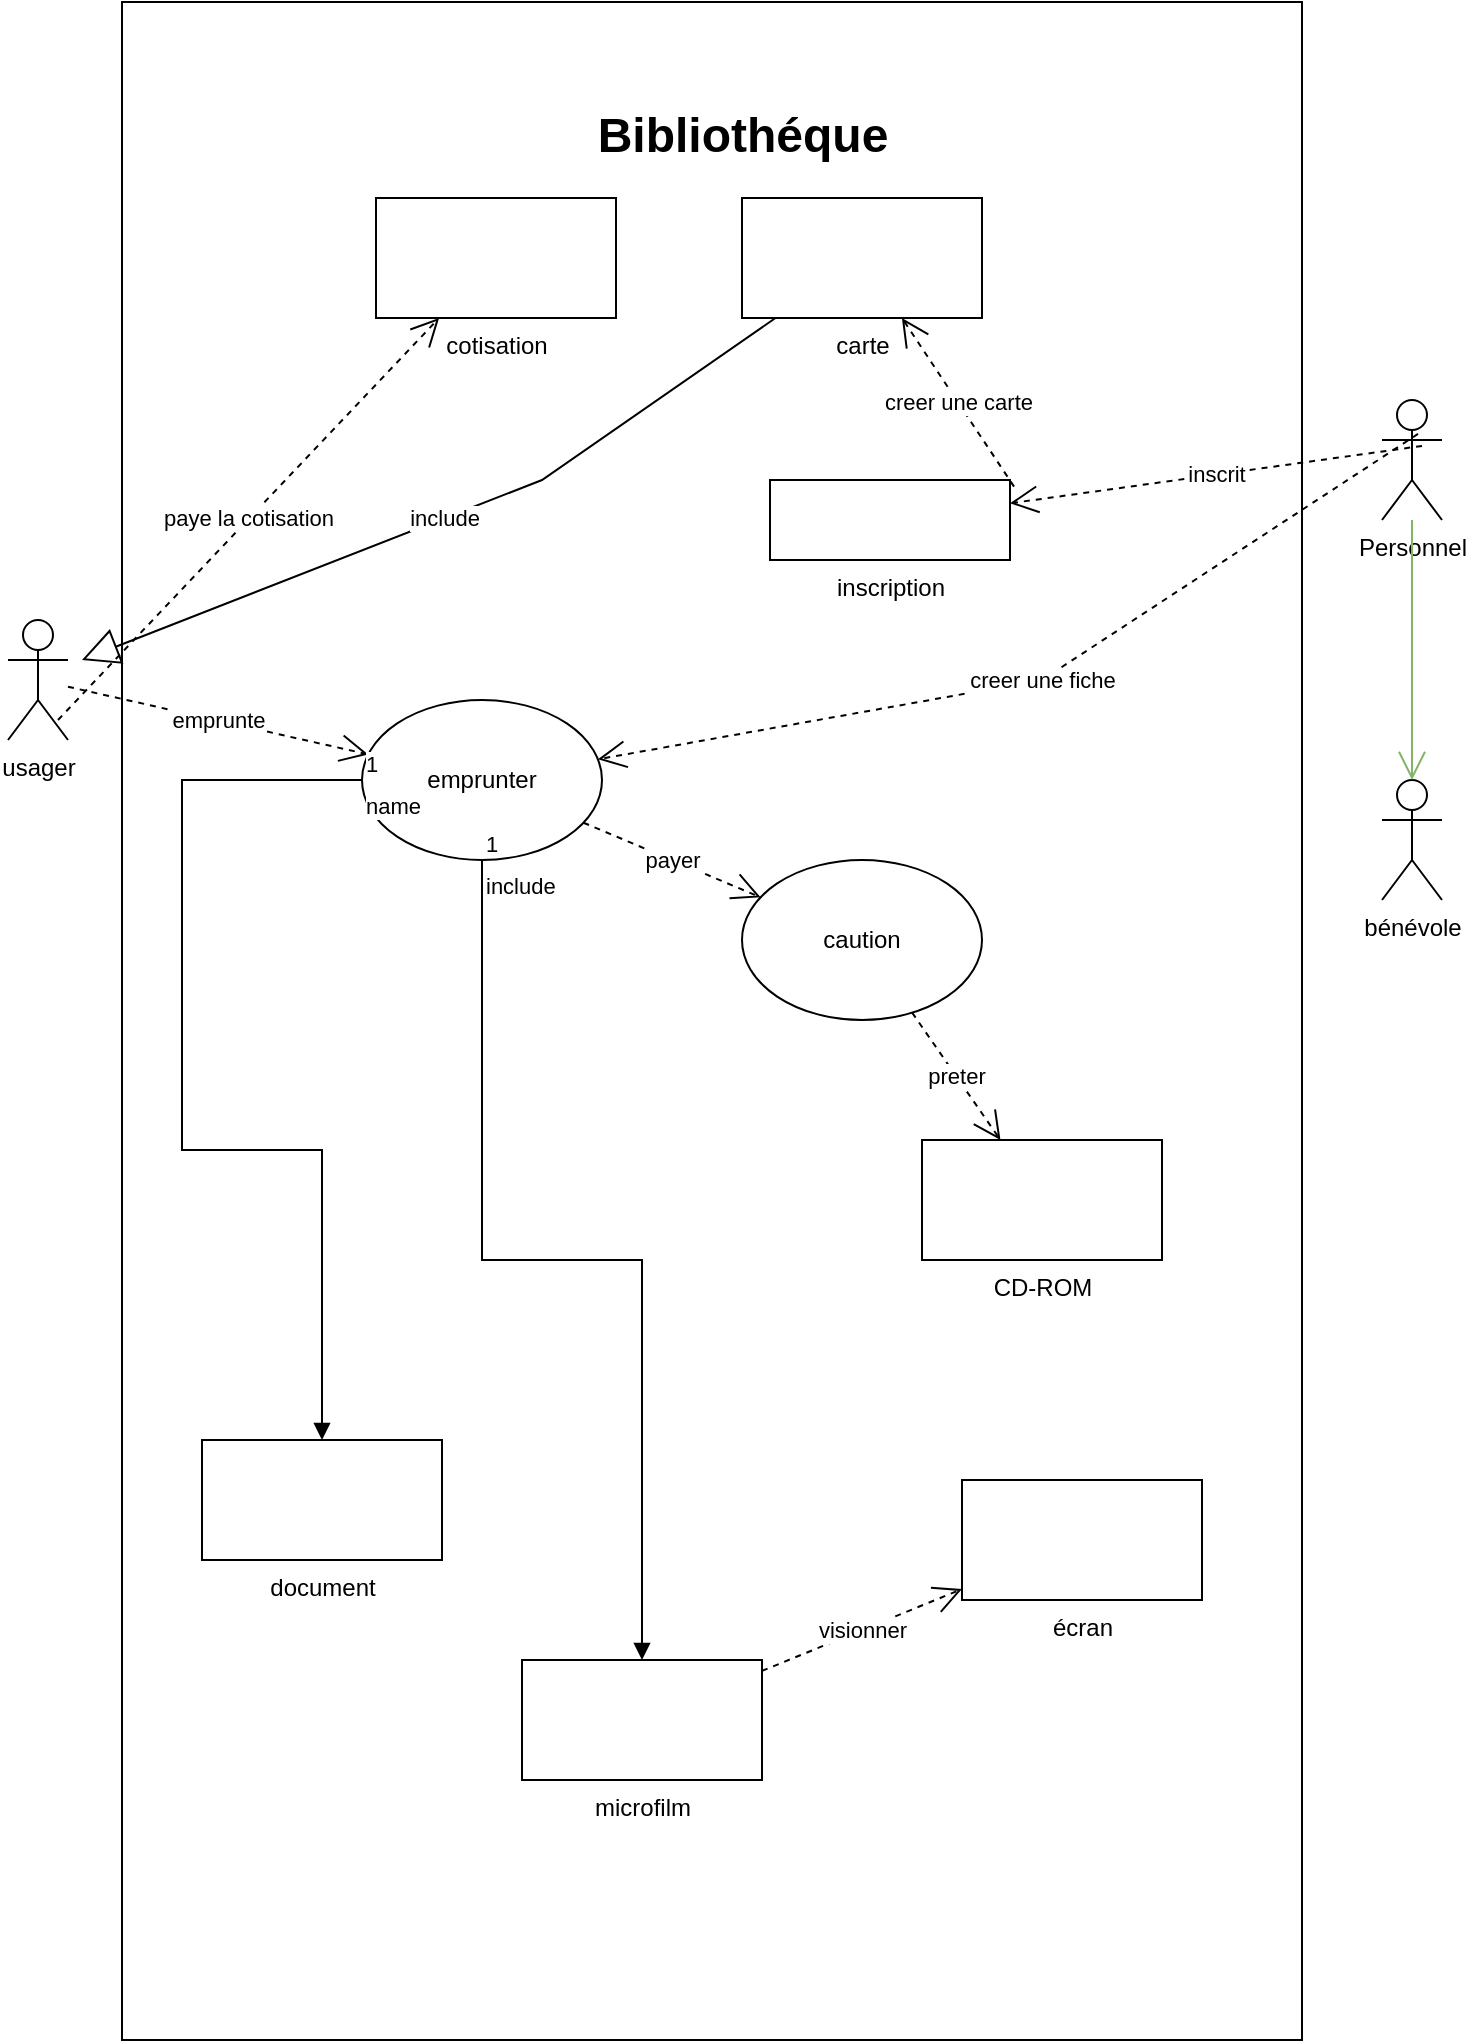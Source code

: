 <mxfile version="15.9.6" type="github">
  <diagram id="lQ0a94lmdzaRWGr032du" name="Page-1">
    <mxGraphModel dx="1350" dy="1942" grid="1" gridSize="10" guides="1" tooltips="1" connect="1" arrows="1" fold="1" page="1" pageScale="1" pageWidth="827" pageHeight="1169" math="0" shadow="0">
      <root>
        <mxCell id="0" />
        <mxCell id="1" parent="0" />
        <mxCell id="cyPY-RiiTBD_quAvL_1w-2" value="" style="rounded=0;whiteSpace=wrap;html=1;direction=south;" parent="1" vertex="1">
          <mxGeometry x="90" y="-1169" width="590" height="1019" as="geometry" />
        </mxCell>
        <mxCell id="cyPY-RiiTBD_quAvL_1w-3" value="&lt;font style=&quot;font-size: 24px&quot;&gt;&lt;b&gt;Bibliothéque&lt;/b&gt;&lt;/font&gt;" style="text;html=1;align=center;verticalAlign=middle;resizable=0;points=[];autosize=1;strokeColor=none;fillColor=none;" parent="1" vertex="1">
          <mxGeometry x="320" y="-1112" width="160" height="20" as="geometry" />
        </mxCell>
        <mxCell id="BAWyOKDqcm1cY8Z2Vvxt-1" value="usager" style="shape=umlActor;verticalLabelPosition=bottom;verticalAlign=top;html=1;outlineConnect=0;" parent="1" vertex="1">
          <mxGeometry x="33" y="-860" width="30" height="60" as="geometry" />
        </mxCell>
        <mxCell id="3aq6WHKHXTk7e97wV0Vl-1" value="Personnel" style="shape=umlActor;verticalLabelPosition=bottom;verticalAlign=top;html=1;" parent="1" vertex="1">
          <mxGeometry x="720" y="-970" width="30" height="60" as="geometry" />
        </mxCell>
        <mxCell id="3aq6WHKHXTk7e97wV0Vl-2" value="bénévole" style="shape=umlActor;verticalLabelPosition=bottom;verticalAlign=top;html=1;" parent="1" vertex="1">
          <mxGeometry x="720" y="-780" width="30" height="60" as="geometry" />
        </mxCell>
        <mxCell id="3aq6WHKHXTk7e97wV0Vl-13" value="inscription" style="verticalLabelPosition=bottom;verticalAlign=top;html=1;shape=mxgraph.basic.rect;fillColor2=none;strokeWidth=1;size=20;indent=5;shadow=0;" parent="1" vertex="1">
          <mxGeometry x="414" y="-930" width="120" height="40" as="geometry" />
        </mxCell>
        <mxCell id="3aq6WHKHXTk7e97wV0Vl-14" value="carte" style="verticalLabelPosition=bottom;verticalAlign=top;html=1;shape=mxgraph.basic.rect;fillColor2=none;strokeWidth=1;size=20;indent=5;shadow=0;" parent="1" vertex="1">
          <mxGeometry x="400" y="-1071" width="120" height="60" as="geometry" />
        </mxCell>
        <mxCell id="3aq6WHKHXTk7e97wV0Vl-15" value="cotisation" style="verticalLabelPosition=bottom;verticalAlign=top;html=1;shape=mxgraph.basic.rect;fillColor2=none;strokeWidth=1;size=20;indent=5;shadow=0;" parent="1" vertex="1">
          <mxGeometry x="217" y="-1071" width="120" height="60" as="geometry" />
        </mxCell>
        <mxCell id="3aq6WHKHXTk7e97wV0Vl-16" value="CD-ROM" style="verticalLabelPosition=bottom;verticalAlign=top;html=1;shape=mxgraph.basic.rect;fillColor2=none;strokeWidth=1;size=20;indent=5;shadow=0;" parent="1" vertex="1">
          <mxGeometry x="490" y="-600" width="120" height="60" as="geometry" />
        </mxCell>
        <mxCell id="3aq6WHKHXTk7e97wV0Vl-17" value="document" style="verticalLabelPosition=bottom;verticalAlign=top;html=1;shape=mxgraph.basic.rect;fillColor2=none;strokeWidth=1;size=20;indent=5;shadow=0;" parent="1" vertex="1">
          <mxGeometry x="130" y="-450" width="120" height="60" as="geometry" />
        </mxCell>
        <mxCell id="3aq6WHKHXTk7e97wV0Vl-18" value="microfilm" style="verticalLabelPosition=bottom;verticalAlign=top;html=1;shape=mxgraph.basic.rect;fillColor2=none;strokeWidth=1;size=20;indent=5;shadow=0;" parent="1" vertex="1">
          <mxGeometry x="290" y="-340" width="120" height="60" as="geometry" />
        </mxCell>
        <mxCell id="3aq6WHKHXTk7e97wV0Vl-19" value="écran" style="verticalLabelPosition=bottom;verticalAlign=top;html=1;shape=mxgraph.basic.rect;fillColor2=none;strokeWidth=1;size=20;indent=5;shadow=0;" parent="1" vertex="1">
          <mxGeometry x="510" y="-430" width="120" height="60" as="geometry" />
        </mxCell>
        <mxCell id="3aq6WHKHXTk7e97wV0Vl-21" value="inscrit" style="endArrow=open;endSize=12;dashed=1;html=1;rounded=0;exitX=0.667;exitY=0.383;exitDx=0;exitDy=0;exitPerimeter=0;" parent="1" target="3aq6WHKHXTk7e97wV0Vl-13" edge="1" source="3aq6WHKHXTk7e97wV0Vl-1">
          <mxGeometry width="160" relative="1" as="geometry">
            <mxPoint x="710" y="-990" as="sourcePoint" />
            <mxPoint x="490" y="-964" as="targetPoint" />
          </mxGeometry>
        </mxCell>
        <mxCell id="3aq6WHKHXTk7e97wV0Vl-22" value="creer une carte" style="endArrow=open;endSize=12;dashed=1;html=1;rounded=0;exitX=1.017;exitY=0.083;exitDx=0;exitDy=0;exitPerimeter=0;" parent="1" source="3aq6WHKHXTk7e97wV0Vl-13" target="3aq6WHKHXTk7e97wV0Vl-14" edge="1">
          <mxGeometry width="160" relative="1" as="geometry">
            <mxPoint x="330" y="-985" as="sourcePoint" />
            <mxPoint x="490" y="-985" as="targetPoint" />
          </mxGeometry>
        </mxCell>
        <mxCell id="3aq6WHKHXTk7e97wV0Vl-25" value="paye la cotisation" style="endArrow=open;endSize=12;dashed=1;html=1;rounded=0;" parent="1" target="3aq6WHKHXTk7e97wV0Vl-15" edge="1">
          <mxGeometry width="160" relative="1" as="geometry">
            <mxPoint x="58" y="-810" as="sourcePoint" />
            <mxPoint x="218" y="-810" as="targetPoint" />
          </mxGeometry>
        </mxCell>
        <mxCell id="3aq6WHKHXTk7e97wV0Vl-27" value="emprunte" style="endArrow=open;endSize=12;dashed=1;html=1;rounded=0;" parent="1" source="BAWyOKDqcm1cY8Z2Vvxt-1" target="3aq6WHKHXTk7e97wV0Vl-32" edge="1">
          <mxGeometry width="160" relative="1" as="geometry">
            <mxPoint x="330" y="-810" as="sourcePoint" />
            <mxPoint x="490" y="-810" as="targetPoint" />
          </mxGeometry>
        </mxCell>
        <mxCell id="3aq6WHKHXTk7e97wV0Vl-29" value="caution" style="ellipse;whiteSpace=wrap;html=1;shadow=0;" parent="1" vertex="1">
          <mxGeometry x="400" y="-740" width="120" height="80" as="geometry" />
        </mxCell>
        <mxCell id="3aq6WHKHXTk7e97wV0Vl-30" value="preter" style="endArrow=open;endSize=12;dashed=1;html=1;rounded=0;" parent="1" source="3aq6WHKHXTk7e97wV0Vl-29" target="3aq6WHKHXTk7e97wV0Vl-16" edge="1">
          <mxGeometry width="160" relative="1" as="geometry">
            <mxPoint x="330" y="-710" as="sourcePoint" />
            <mxPoint x="490" y="-710" as="targetPoint" />
          </mxGeometry>
        </mxCell>
        <mxCell id="3aq6WHKHXTk7e97wV0Vl-32" value="emprunter" style="ellipse;whiteSpace=wrap;html=1;shadow=0;" parent="1" vertex="1">
          <mxGeometry x="210" y="-820" width="120" height="80" as="geometry" />
        </mxCell>
        <mxCell id="3aq6WHKHXTk7e97wV0Vl-33" value="payer" style="endArrow=open;endSize=12;dashed=1;html=1;rounded=0;" parent="1" source="3aq6WHKHXTk7e97wV0Vl-32" target="3aq6WHKHXTk7e97wV0Vl-29" edge="1">
          <mxGeometry width="160" relative="1" as="geometry">
            <mxPoint x="330" y="-710" as="sourcePoint" />
            <mxPoint x="490" y="-710" as="targetPoint" />
          </mxGeometry>
        </mxCell>
        <mxCell id="3aq6WHKHXTk7e97wV0Vl-34" value="creer une fiche" style="endArrow=open;endSize=12;dashed=1;html=1;rounded=0;exitX=0.6;exitY=0.283;exitDx=0;exitDy=0;exitPerimeter=0;" parent="1" source="3aq6WHKHXTk7e97wV0Vl-1" target="3aq6WHKHXTk7e97wV0Vl-32" edge="1">
          <mxGeometry width="160" relative="1" as="geometry">
            <mxPoint x="330" y="-760" as="sourcePoint" />
            <mxPoint x="490" y="-760" as="targetPoint" />
            <Array as="points">
              <mxPoint x="550" y="-830" />
            </Array>
          </mxGeometry>
        </mxCell>
        <mxCell id="-gihN05Qc6N_xUoZX9xH-1" value="" style="endArrow=open;endFill=1;endSize=12;html=1;rounded=0;fillColor=#d5e8d4;strokeColor=#82b366;" edge="1" parent="1" source="3aq6WHKHXTk7e97wV0Vl-1" target="3aq6WHKHXTk7e97wV0Vl-2">
          <mxGeometry width="160" relative="1" as="geometry">
            <mxPoint x="740" y="-750.5" as="sourcePoint" />
            <mxPoint x="930" y="-760" as="targetPoint" />
          </mxGeometry>
        </mxCell>
        <mxCell id="-gihN05Qc6N_xUoZX9xH-2" value="visionner" style="endArrow=open;endSize=12;dashed=1;html=1;rounded=0;" edge="1" parent="1" source="3aq6WHKHXTk7e97wV0Vl-18" target="3aq6WHKHXTk7e97wV0Vl-19">
          <mxGeometry width="160" relative="1" as="geometry">
            <mxPoint x="330" y="-560" as="sourcePoint" />
            <mxPoint x="490" y="-560" as="targetPoint" />
          </mxGeometry>
        </mxCell>
        <mxCell id="-gihN05Qc6N_xUoZX9xH-3" value="name" style="endArrow=block;endFill=1;html=1;edgeStyle=orthogonalEdgeStyle;align=left;verticalAlign=top;rounded=0;" edge="1" parent="1" source="3aq6WHKHXTk7e97wV0Vl-32" target="3aq6WHKHXTk7e97wV0Vl-17">
          <mxGeometry x="-1" relative="1" as="geometry">
            <mxPoint x="330" y="-560" as="sourcePoint" />
            <mxPoint x="490" y="-560" as="targetPoint" />
            <Array as="points">
              <mxPoint x="120" y="-780" />
              <mxPoint x="120" y="-595" />
              <mxPoint x="190" y="-595" />
            </Array>
          </mxGeometry>
        </mxCell>
        <mxCell id="-gihN05Qc6N_xUoZX9xH-4" value="1" style="edgeLabel;resizable=0;html=1;align=left;verticalAlign=bottom;" connectable="0" vertex="1" parent="-gihN05Qc6N_xUoZX9xH-3">
          <mxGeometry x="-1" relative="1" as="geometry" />
        </mxCell>
        <mxCell id="-gihN05Qc6N_xUoZX9xH-5" value="include" style="endArrow=block;endSize=16;endFill=0;html=1;rounded=0;" edge="1" parent="1" source="3aq6WHKHXTk7e97wV0Vl-14">
          <mxGeometry width="160" relative="1" as="geometry">
            <mxPoint x="330" y="-770" as="sourcePoint" />
            <mxPoint x="70" y="-840" as="targetPoint" />
            <Array as="points">
              <mxPoint x="300" y="-930" />
            </Array>
          </mxGeometry>
        </mxCell>
        <mxCell id="-gihN05Qc6N_xUoZX9xH-6" value="include" style="endArrow=block;endFill=1;html=1;edgeStyle=orthogonalEdgeStyle;align=left;verticalAlign=top;rounded=0;" edge="1" parent="1" source="3aq6WHKHXTk7e97wV0Vl-32" target="3aq6WHKHXTk7e97wV0Vl-18">
          <mxGeometry x="-1" relative="1" as="geometry">
            <mxPoint x="330" y="-450" as="sourcePoint" />
            <mxPoint x="490" y="-450" as="targetPoint" />
          </mxGeometry>
        </mxCell>
        <mxCell id="-gihN05Qc6N_xUoZX9xH-7" value="1" style="edgeLabel;resizable=0;html=1;align=left;verticalAlign=bottom;" connectable="0" vertex="1" parent="-gihN05Qc6N_xUoZX9xH-6">
          <mxGeometry x="-1" relative="1" as="geometry" />
        </mxCell>
      </root>
    </mxGraphModel>
  </diagram>
</mxfile>
